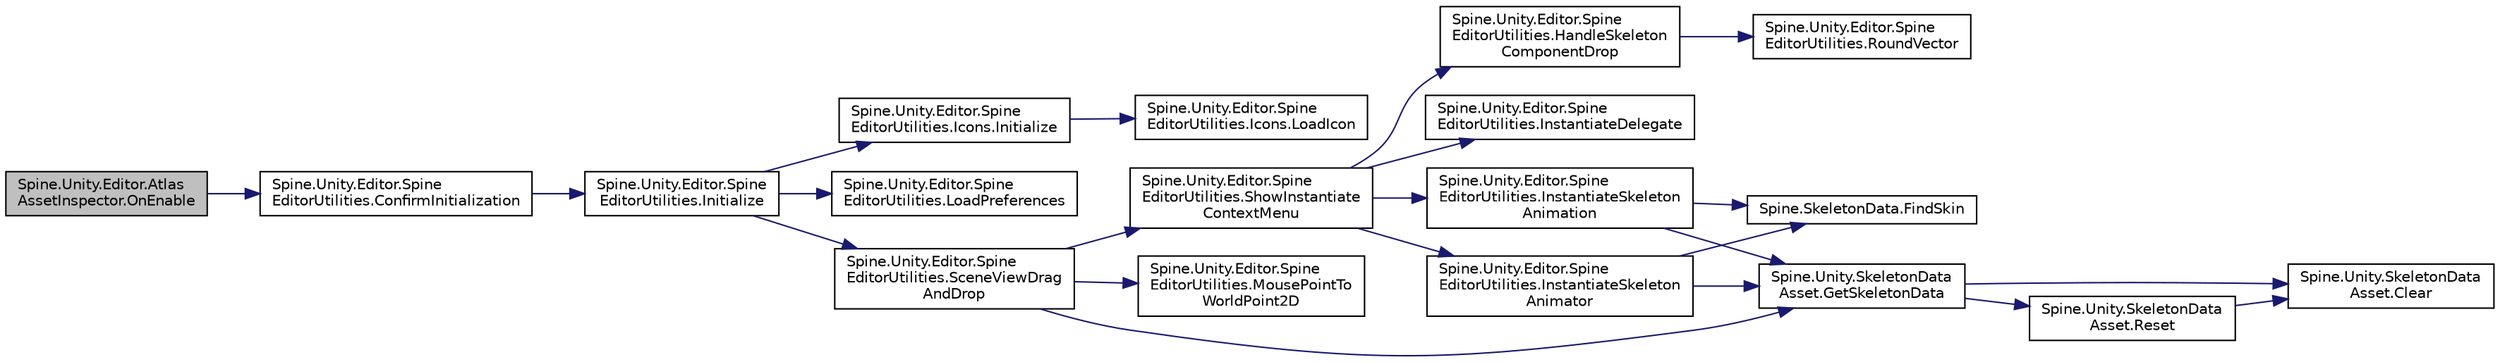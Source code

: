 digraph "Spine.Unity.Editor.AtlasAssetInspector.OnEnable"
{
 // LATEX_PDF_SIZE
  edge [fontname="Helvetica",fontsize="10",labelfontname="Helvetica",labelfontsize="10"];
  node [fontname="Helvetica",fontsize="10",shape=record];
  rankdir="LR";
  Node1 [label="Spine.Unity.Editor.Atlas\lAssetInspector.OnEnable",height=0.2,width=0.4,color="black", fillcolor="grey75", style="filled", fontcolor="black",tooltip=" "];
  Node1 -> Node2 [color="midnightblue",fontsize="10",style="solid",fontname="Helvetica"];
  Node2 [label="Spine.Unity.Editor.Spine\lEditorUtilities.ConfirmInitialization",height=0.2,width=0.4,color="black", fillcolor="white", style="filled",URL="$class_spine_1_1_unity_1_1_editor_1_1_spine_editor_utilities.html#a50138b04862241cbc785ba1e1b9b014f",tooltip=" "];
  Node2 -> Node3 [color="midnightblue",fontsize="10",style="solid",fontname="Helvetica"];
  Node3 [label="Spine.Unity.Editor.Spine\lEditorUtilities.Initialize",height=0.2,width=0.4,color="black", fillcolor="white", style="filled",URL="$class_spine_1_1_unity_1_1_editor_1_1_spine_editor_utilities.html#abd76572f6dc50fd5b923f3360652e60c",tooltip=" "];
  Node3 -> Node4 [color="midnightblue",fontsize="10",style="solid",fontname="Helvetica"];
  Node4 [label="Spine.Unity.Editor.Spine\lEditorUtilities.Icons.Initialize",height=0.2,width=0.4,color="black", fillcolor="white", style="filled",URL="$class_spine_1_1_unity_1_1_editor_1_1_spine_editor_utilities_1_1_icons.html#a827ac18599cfad6d3d62ad362f53b886",tooltip=" "];
  Node4 -> Node5 [color="midnightblue",fontsize="10",style="solid",fontname="Helvetica"];
  Node5 [label="Spine.Unity.Editor.Spine\lEditorUtilities.Icons.LoadIcon",height=0.2,width=0.4,color="black", fillcolor="white", style="filled",URL="$class_spine_1_1_unity_1_1_editor_1_1_spine_editor_utilities_1_1_icons.html#a0f84a49ed82e4c0a56eff579b02d936a",tooltip=" "];
  Node3 -> Node6 [color="midnightblue",fontsize="10",style="solid",fontname="Helvetica"];
  Node6 [label="Spine.Unity.Editor.Spine\lEditorUtilities.LoadPreferences",height=0.2,width=0.4,color="black", fillcolor="white", style="filled",URL="$class_spine_1_1_unity_1_1_editor_1_1_spine_editor_utilities.html#a8a9604741ef48fdbf45cb43640af4555",tooltip=" "];
  Node3 -> Node7 [color="midnightblue",fontsize="10",style="solid",fontname="Helvetica"];
  Node7 [label="Spine.Unity.Editor.Spine\lEditorUtilities.SceneViewDrag\lAndDrop",height=0.2,width=0.4,color="black", fillcolor="white", style="filled",URL="$class_spine_1_1_unity_1_1_editor_1_1_spine_editor_utilities.html#adadc887a09b56823fa8ecebae1d85300",tooltip=" "];
  Node7 -> Node8 [color="midnightblue",fontsize="10",style="solid",fontname="Helvetica"];
  Node8 [label="Spine.Unity.SkeletonData\lAsset.GetSkeletonData",height=0.2,width=0.4,color="black", fillcolor="white", style="filled",URL="$class_spine_1_1_unity_1_1_skeleton_data_asset.html#a2b0df38bd74c1b464ed8543f72c7fd4e",tooltip=" "];
  Node8 -> Node9 [color="midnightblue",fontsize="10",style="solid",fontname="Helvetica"];
  Node9 [label="Spine.Unity.SkeletonData\lAsset.Clear",height=0.2,width=0.4,color="black", fillcolor="white", style="filled",URL="$class_spine_1_1_unity_1_1_skeleton_data_asset.html#a0609f106c8b6f209cdcc696dc7ef5361",tooltip=" "];
  Node8 -> Node10 [color="midnightblue",fontsize="10",style="solid",fontname="Helvetica"];
  Node10 [label="Spine.Unity.SkeletonData\lAsset.Reset",height=0.2,width=0.4,color="black", fillcolor="white", style="filled",URL="$class_spine_1_1_unity_1_1_skeleton_data_asset.html#a36c686acb39535dbb13d1a55692b0f04",tooltip=" "];
  Node10 -> Node9 [color="midnightblue",fontsize="10",style="solid",fontname="Helvetica"];
  Node7 -> Node11 [color="midnightblue",fontsize="10",style="solid",fontname="Helvetica"];
  Node11 [label="Spine.Unity.Editor.Spine\lEditorUtilities.MousePointTo\lWorldPoint2D",height=0.2,width=0.4,color="black", fillcolor="white", style="filled",URL="$class_spine_1_1_unity_1_1_editor_1_1_spine_editor_utilities.html#ac2e861c82597ea456403999ecc021845",tooltip="Converts a mouse point to a world point on a plane."];
  Node7 -> Node12 [color="midnightblue",fontsize="10",style="solid",fontname="Helvetica"];
  Node12 [label="Spine.Unity.Editor.Spine\lEditorUtilities.ShowInstantiate\lContextMenu",height=0.2,width=0.4,color="black", fillcolor="white", style="filled",URL="$class_spine_1_1_unity_1_1_editor_1_1_spine_editor_utilities.html#abe8a798bd134276fcb83fc4094134823",tooltip=" "];
  Node12 -> Node13 [color="midnightblue",fontsize="10",style="solid",fontname="Helvetica"];
  Node13 [label="Spine.Unity.Editor.Spine\lEditorUtilities.HandleSkeleton\lComponentDrop",height=0.2,width=0.4,color="black", fillcolor="white", style="filled",URL="$class_spine_1_1_unity_1_1_editor_1_1_spine_editor_utilities.html#a9b1006940b64b0a54b57341ed2e5e0d7",tooltip=" "];
  Node13 -> Node14 [color="midnightblue",fontsize="10",style="solid",fontname="Helvetica"];
  Node14 [label="Spine.Unity.Editor.Spine\lEditorUtilities.RoundVector",height=0.2,width=0.4,color="black", fillcolor="white", style="filled",URL="$class_spine_1_1_unity_1_1_editor_1_1_spine_editor_utilities.html#ad55531879389e78f96b84a0accc3efec",tooltip="Rounds off vector components to a number of decimal digits."];
  Node12 -> Node15 [color="midnightblue",fontsize="10",style="solid",fontname="Helvetica"];
  Node15 [label="Spine.Unity.Editor.Spine\lEditorUtilities.InstantiateDelegate",height=0.2,width=0.4,color="black", fillcolor="white", style="filled",URL="$class_spine_1_1_unity_1_1_editor_1_1_spine_editor_utilities.html#a01dc4423be541dc44f235984c1c8046c",tooltip=" "];
  Node12 -> Node16 [color="midnightblue",fontsize="10",style="solid",fontname="Helvetica"];
  Node16 [label="Spine.Unity.Editor.Spine\lEditorUtilities.InstantiateSkeleton\lAnimation",height=0.2,width=0.4,color="black", fillcolor="white", style="filled",URL="$class_spine_1_1_unity_1_1_editor_1_1_spine_editor_utilities.html#a62a37b5611d74d83541f6df96b16eaef",tooltip=" "];
  Node16 -> Node17 [color="midnightblue",fontsize="10",style="solid",fontname="Helvetica"];
  Node17 [label="Spine.SkeletonData.FindSkin",height=0.2,width=0.4,color="black", fillcolor="white", style="filled",URL="$class_spine_1_1_skeleton_data.html#a6f87af52a59ff01da994c5ae68397369",tooltip="May be null."];
  Node16 -> Node8 [color="midnightblue",fontsize="10",style="solid",fontname="Helvetica"];
  Node12 -> Node18 [color="midnightblue",fontsize="10",style="solid",fontname="Helvetica"];
  Node18 [label="Spine.Unity.Editor.Spine\lEditorUtilities.InstantiateSkeleton\lAnimator",height=0.2,width=0.4,color="black", fillcolor="white", style="filled",URL="$class_spine_1_1_unity_1_1_editor_1_1_spine_editor_utilities.html#a00c8ae138b071a488169ac78a6072fef",tooltip=" "];
  Node18 -> Node17 [color="midnightblue",fontsize="10",style="solid",fontname="Helvetica"];
  Node18 -> Node8 [color="midnightblue",fontsize="10",style="solid",fontname="Helvetica"];
}
